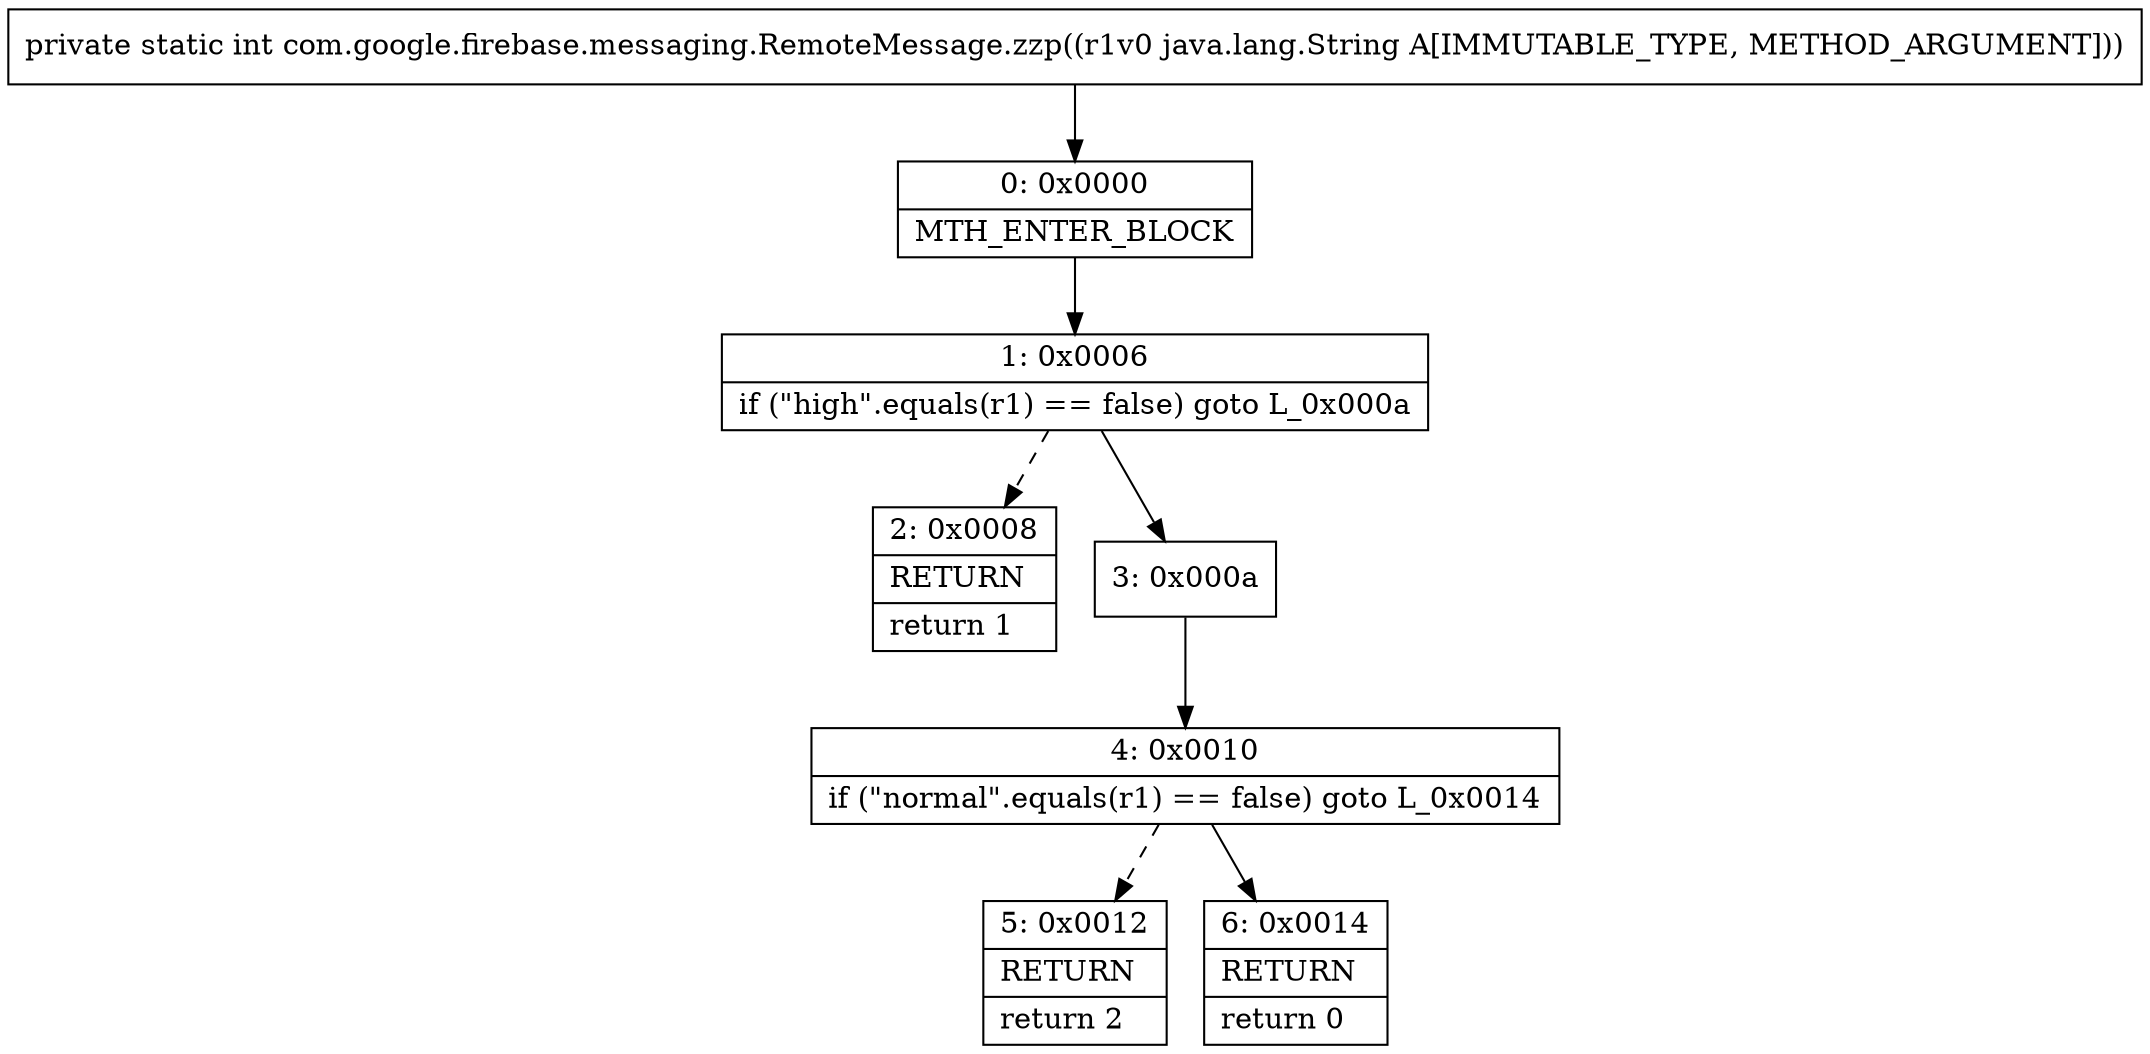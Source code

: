 digraph "CFG forcom.google.firebase.messaging.RemoteMessage.zzp(Ljava\/lang\/String;)I" {
Node_0 [shape=record,label="{0\:\ 0x0000|MTH_ENTER_BLOCK\l}"];
Node_1 [shape=record,label="{1\:\ 0x0006|if (\"high\".equals(r1) == false) goto L_0x000a\l}"];
Node_2 [shape=record,label="{2\:\ 0x0008|RETURN\l|return 1\l}"];
Node_3 [shape=record,label="{3\:\ 0x000a}"];
Node_4 [shape=record,label="{4\:\ 0x0010|if (\"normal\".equals(r1) == false) goto L_0x0014\l}"];
Node_5 [shape=record,label="{5\:\ 0x0012|RETURN\l|return 2\l}"];
Node_6 [shape=record,label="{6\:\ 0x0014|RETURN\l|return 0\l}"];
MethodNode[shape=record,label="{private static int com.google.firebase.messaging.RemoteMessage.zzp((r1v0 java.lang.String A[IMMUTABLE_TYPE, METHOD_ARGUMENT])) }"];
MethodNode -> Node_0;
Node_0 -> Node_1;
Node_1 -> Node_2[style=dashed];
Node_1 -> Node_3;
Node_3 -> Node_4;
Node_4 -> Node_5[style=dashed];
Node_4 -> Node_6;
}

